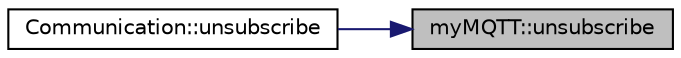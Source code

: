 digraph "myMQTT::unsubscribe"
{
 // LATEX_PDF_SIZE
  edge [fontname="Helvetica",fontsize="10",labelfontname="Helvetica",labelfontsize="10"];
  node [fontname="Helvetica",fontsize="10",shape=record];
  rankdir="RL";
  Node67 [label="myMQTT::unsubscribe",height=0.2,width=0.4,color="black", fillcolor="grey75", style="filled", fontcolor="black",tooltip="unsubsribes from MQTT topic on Server"];
  Node67 -> Node68 [dir="back",color="midnightblue",fontsize="10",style="solid",fontname="Helvetica"];
  Node68 [label="Communication::unsubscribe",height=0.2,width=0.4,color="black", fillcolor="white", style="filled",URL="$class_communication.html#a6be65dea68cf039e41df2986386dac61",tooltip="unsubsribes from MQTT topic on Server"];
}
